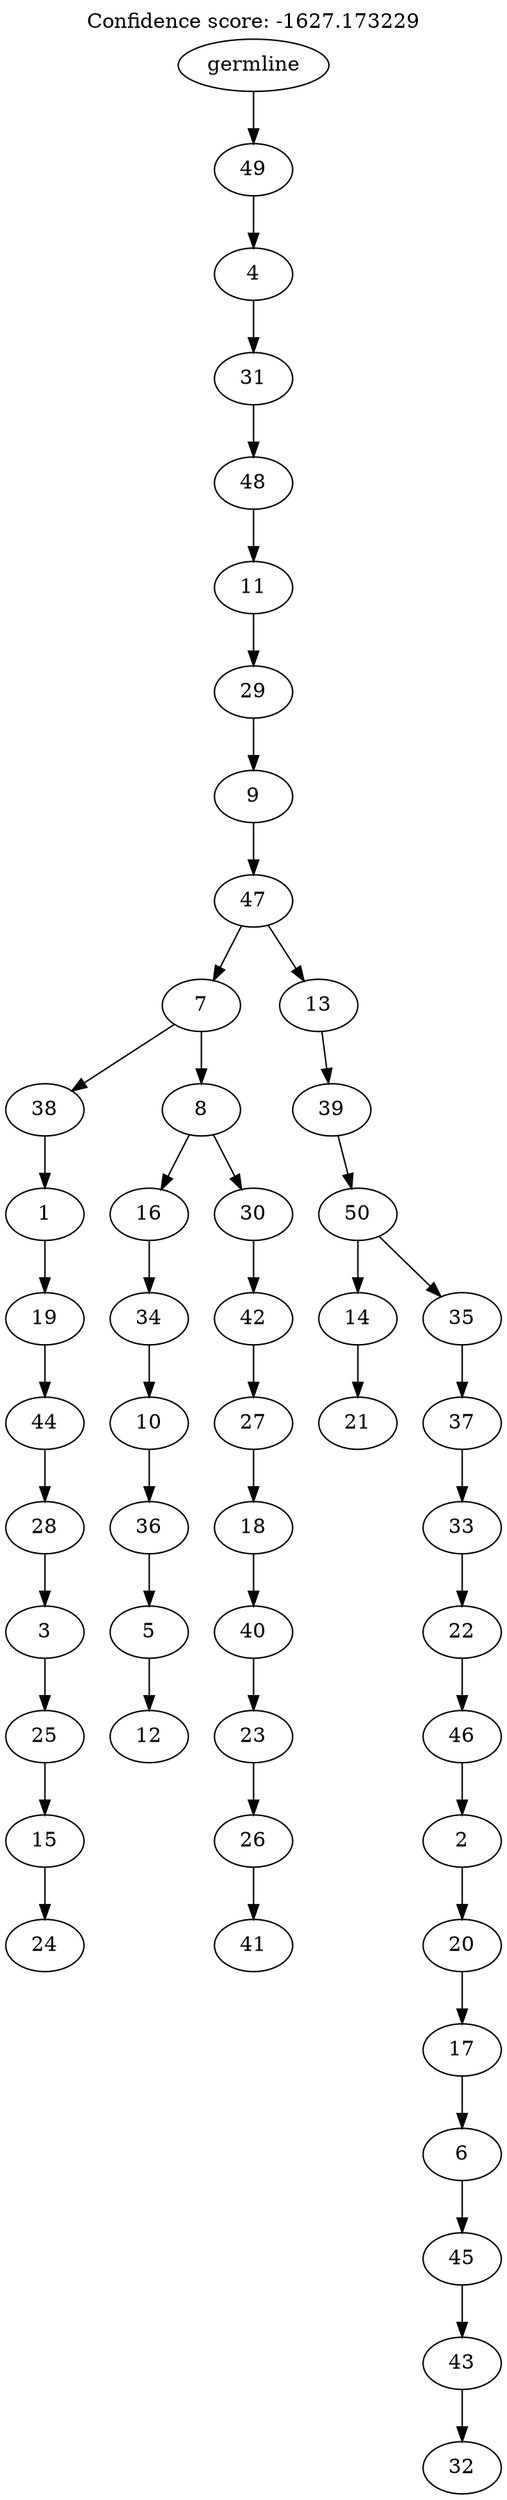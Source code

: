 digraph g {
	"49" -> "50";
	"50" [label="24"];
	"48" -> "49";
	"49" [label="15"];
	"47" -> "48";
	"48" [label="25"];
	"46" -> "47";
	"47" [label="3"];
	"45" -> "46";
	"46" [label="28"];
	"44" -> "45";
	"45" [label="44"];
	"43" -> "44";
	"44" [label="19"];
	"42" -> "43";
	"43" [label="1"];
	"40" -> "41";
	"41" [label="12"];
	"39" -> "40";
	"40" [label="5"];
	"38" -> "39";
	"39" [label="36"];
	"37" -> "38";
	"38" [label="10"];
	"36" -> "37";
	"37" [label="34"];
	"34" -> "35";
	"35" [label="41"];
	"33" -> "34";
	"34" [label="26"];
	"32" -> "33";
	"33" [label="23"];
	"31" -> "32";
	"32" [label="40"];
	"30" -> "31";
	"31" [label="18"];
	"29" -> "30";
	"30" [label="27"];
	"28" -> "29";
	"29" [label="42"];
	"27" -> "28";
	"28" [label="30"];
	"27" -> "36";
	"36" [label="16"];
	"26" -> "27";
	"27" [label="8"];
	"26" -> "42";
	"42" [label="38"];
	"24" -> "25";
	"25" [label="21"];
	"22" -> "23";
	"23" [label="32"];
	"21" -> "22";
	"22" [label="43"];
	"20" -> "21";
	"21" [label="45"];
	"19" -> "20";
	"20" [label="6"];
	"18" -> "19";
	"19" [label="17"];
	"17" -> "18";
	"18" [label="20"];
	"16" -> "17";
	"17" [label="2"];
	"15" -> "16";
	"16" [label="46"];
	"14" -> "15";
	"15" [label="22"];
	"13" -> "14";
	"14" [label="33"];
	"12" -> "13";
	"13" [label="37"];
	"11" -> "12";
	"12" [label="35"];
	"11" -> "24";
	"24" [label="14"];
	"10" -> "11";
	"11" [label="50"];
	"9" -> "10";
	"10" [label="39"];
	"8" -> "9";
	"9" [label="13"];
	"8" -> "26";
	"26" [label="7"];
	"7" -> "8";
	"8" [label="47"];
	"6" -> "7";
	"7" [label="9"];
	"5" -> "6";
	"6" [label="29"];
	"4" -> "5";
	"5" [label="11"];
	"3" -> "4";
	"4" [label="48"];
	"2" -> "3";
	"3" [label="31"];
	"1" -> "2";
	"2" [label="4"];
	"0" -> "1";
	"1" [label="49"];
	"0" [label="germline"];
	labelloc="t";
	label="Confidence score: -1627.173229";
}
